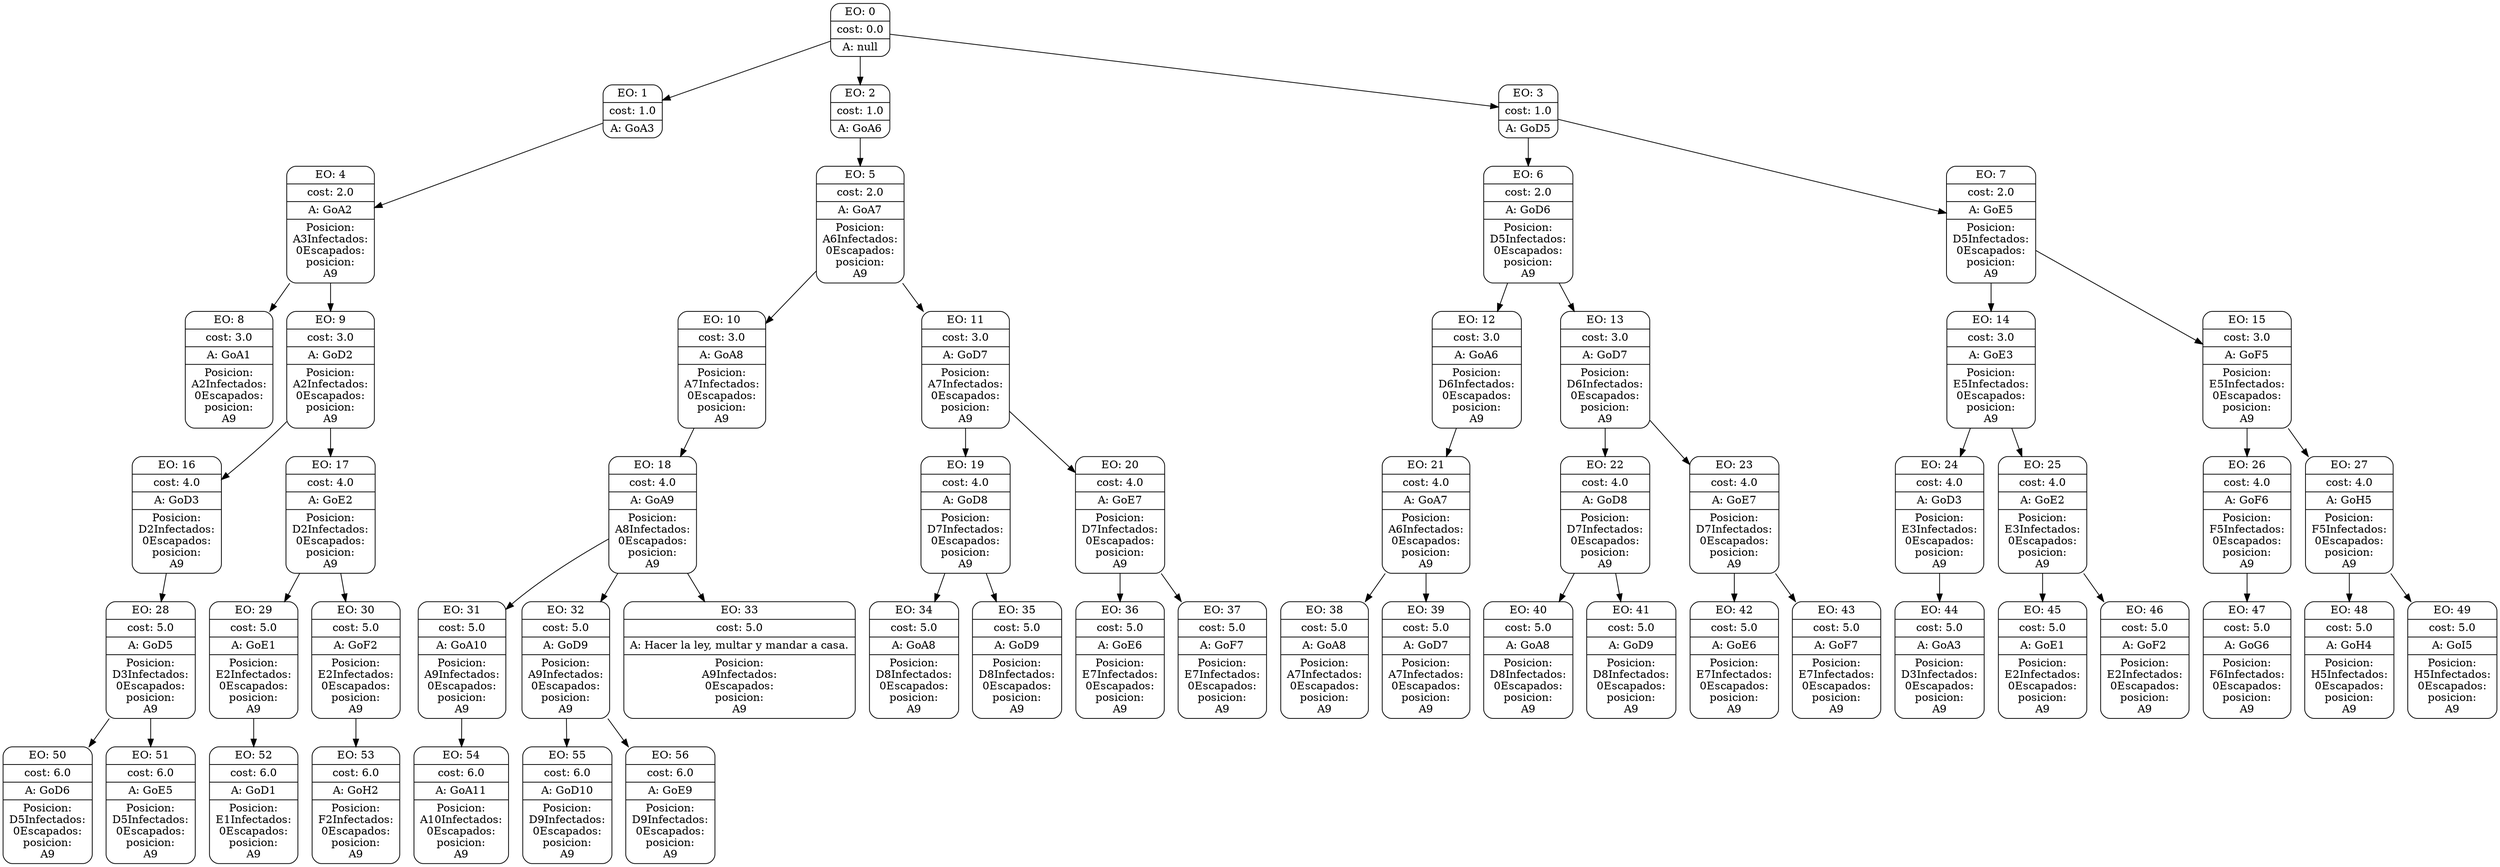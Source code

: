 digraph g {
node [shape = Mrecord];
nodo0[label="{EO: 0|cost: 0.0|A: null}"]
nodo1[label="{EO: 1|cost: 1.0|A: GoA3}"]
nodo4[label="{EO: 4|cost: 2.0|A: GoA2|Posicion:\nA3
Infectados:\n0
Escapados:\n
posicion:\nA9
}"]
nodo8[label="{EO: 8|cost: 3.0|A: GoA1|Posicion:\nA2
Infectados:\n0
Escapados:\n
posicion:\nA9
}"]

nodo4 -> nodo8;
nodo9[label="{EO: 9|cost: 3.0|A: GoD2|Posicion:\nA2
Infectados:\n0
Escapados:\n
posicion:\nA9
}"]
nodo16[label="{EO: 16|cost: 4.0|A: GoD3|Posicion:\nD2
Infectados:\n0
Escapados:\n
posicion:\nA9
}"]
nodo28[label="{EO: 28|cost: 5.0|A: GoD5|Posicion:\nD3
Infectados:\n0
Escapados:\n
posicion:\nA9
}"]
nodo50[label="{EO: 50|cost: 6.0|A: GoD6|Posicion:\nD5
Infectados:\n0
Escapados:\n
posicion:\nA9
}"]

nodo28 -> nodo50;
nodo51[label="{EO: 51|cost: 6.0|A: GoE5|Posicion:\nD5
Infectados:\n0
Escapados:\n
posicion:\nA9
}"]

nodo28 -> nodo51;

nodo16 -> nodo28;

nodo9 -> nodo16;
nodo17[label="{EO: 17|cost: 4.0|A: GoE2|Posicion:\nD2
Infectados:\n0
Escapados:\n
posicion:\nA9
}"]
nodo29[label="{EO: 29|cost: 5.0|A: GoE1|Posicion:\nE2
Infectados:\n0
Escapados:\n
posicion:\nA9
}"]
nodo52[label="{EO: 52|cost: 6.0|A: GoD1|Posicion:\nE1
Infectados:\n0
Escapados:\n
posicion:\nA9
}"]

nodo29 -> nodo52;

nodo17 -> nodo29;
nodo30[label="{EO: 30|cost: 5.0|A: GoF2|Posicion:\nE2
Infectados:\n0
Escapados:\n
posicion:\nA9
}"]
nodo53[label="{EO: 53|cost: 6.0|A: GoH2|Posicion:\nF2
Infectados:\n0
Escapados:\n
posicion:\nA9
}"]

nodo30 -> nodo53;

nodo17 -> nodo30;

nodo9 -> nodo17;

nodo4 -> nodo9;

nodo1 -> nodo4;

nodo0 -> nodo1;
nodo2[label="{EO: 2|cost: 1.0|A: GoA6}"]
nodo5[label="{EO: 5|cost: 2.0|A: GoA7|Posicion:\nA6
Infectados:\n0
Escapados:\n
posicion:\nA9
}"]
nodo10[label="{EO: 10|cost: 3.0|A: GoA8|Posicion:\nA7
Infectados:\n0
Escapados:\n
posicion:\nA9
}"]
nodo18[label="{EO: 18|cost: 4.0|A: GoA9|Posicion:\nA8
Infectados:\n0
Escapados:\n
posicion:\nA9
}"]
nodo31[label="{EO: 31|cost: 5.0|A: GoA10|Posicion:\nA9
Infectados:\n0
Escapados:\n
posicion:\nA9
}"]
nodo54[label="{EO: 54|cost: 6.0|A: GoA11|Posicion:\nA10
Infectados:\n0
Escapados:\n
posicion:\nA9
}"]

nodo31 -> nodo54;

nodo18 -> nodo31;
nodo32[label="{EO: 32|cost: 5.0|A: GoD9|Posicion:\nA9
Infectados:\n0
Escapados:\n
posicion:\nA9
}"]
nodo55[label="{EO: 55|cost: 6.0|A: GoD10|Posicion:\nD9
Infectados:\n0
Escapados:\n
posicion:\nA9
}"]

nodo32 -> nodo55;
nodo56[label="{EO: 56|cost: 6.0|A: GoE9|Posicion:\nD9
Infectados:\n0
Escapados:\n
posicion:\nA9
}"]

nodo32 -> nodo56;

nodo18 -> nodo32;
nodo33[label="{EO: 33|cost: 5.0|A: Hacer la ley, multar y mandar a casa.|Posicion:\nA9
Infectados:\n0
Escapados:\n
posicion:\nA9
}"]

nodo18 -> nodo33;

nodo10 -> nodo18;

nodo5 -> nodo10;
nodo11[label="{EO: 11|cost: 3.0|A: GoD7|Posicion:\nA7
Infectados:\n0
Escapados:\n
posicion:\nA9
}"]
nodo19[label="{EO: 19|cost: 4.0|A: GoD8|Posicion:\nD7
Infectados:\n0
Escapados:\n
posicion:\nA9
}"]
nodo34[label="{EO: 34|cost: 5.0|A: GoA8|Posicion:\nD8
Infectados:\n0
Escapados:\n
posicion:\nA9
}"]

nodo19 -> nodo34;
nodo35[label="{EO: 35|cost: 5.0|A: GoD9|Posicion:\nD8
Infectados:\n0
Escapados:\n
posicion:\nA9
}"]

nodo19 -> nodo35;

nodo11 -> nodo19;
nodo20[label="{EO: 20|cost: 4.0|A: GoE7|Posicion:\nD7
Infectados:\n0
Escapados:\n
posicion:\nA9
}"]
nodo36[label="{EO: 36|cost: 5.0|A: GoE6|Posicion:\nE7
Infectados:\n0
Escapados:\n
posicion:\nA9
}"]

nodo20 -> nodo36;
nodo37[label="{EO: 37|cost: 5.0|A: GoF7|Posicion:\nE7
Infectados:\n0
Escapados:\n
posicion:\nA9
}"]

nodo20 -> nodo37;

nodo11 -> nodo20;

nodo5 -> nodo11;

nodo2 -> nodo5;

nodo0 -> nodo2;
nodo3[label="{EO: 3|cost: 1.0|A: GoD5}"]
nodo6[label="{EO: 6|cost: 2.0|A: GoD6|Posicion:\nD5
Infectados:\n0
Escapados:\n
posicion:\nA9
}"]
nodo12[label="{EO: 12|cost: 3.0|A: GoA6|Posicion:\nD6
Infectados:\n0
Escapados:\n
posicion:\nA9
}"]
nodo21[label="{EO: 21|cost: 4.0|A: GoA7|Posicion:\nA6
Infectados:\n0
Escapados:\n
posicion:\nA9
}"]
nodo38[label="{EO: 38|cost: 5.0|A: GoA8|Posicion:\nA7
Infectados:\n0
Escapados:\n
posicion:\nA9
}"]

nodo21 -> nodo38;
nodo39[label="{EO: 39|cost: 5.0|A: GoD7|Posicion:\nA7
Infectados:\n0
Escapados:\n
posicion:\nA9
}"]

nodo21 -> nodo39;

nodo12 -> nodo21;

nodo6 -> nodo12;
nodo13[label="{EO: 13|cost: 3.0|A: GoD7|Posicion:\nD6
Infectados:\n0
Escapados:\n
posicion:\nA9
}"]
nodo22[label="{EO: 22|cost: 4.0|A: GoD8|Posicion:\nD7
Infectados:\n0
Escapados:\n
posicion:\nA9
}"]
nodo40[label="{EO: 40|cost: 5.0|A: GoA8|Posicion:\nD8
Infectados:\n0
Escapados:\n
posicion:\nA9
}"]

nodo22 -> nodo40;
nodo41[label="{EO: 41|cost: 5.0|A: GoD9|Posicion:\nD8
Infectados:\n0
Escapados:\n
posicion:\nA9
}"]

nodo22 -> nodo41;

nodo13 -> nodo22;
nodo23[label="{EO: 23|cost: 4.0|A: GoE7|Posicion:\nD7
Infectados:\n0
Escapados:\n
posicion:\nA9
}"]
nodo42[label="{EO: 42|cost: 5.0|A: GoE6|Posicion:\nE7
Infectados:\n0
Escapados:\n
posicion:\nA9
}"]

nodo23 -> nodo42;
nodo43[label="{EO: 43|cost: 5.0|A: GoF7|Posicion:\nE7
Infectados:\n0
Escapados:\n
posicion:\nA9
}"]

nodo23 -> nodo43;

nodo13 -> nodo23;

nodo6 -> nodo13;

nodo3 -> nodo6;
nodo7[label="{EO: 7|cost: 2.0|A: GoE5|Posicion:\nD5
Infectados:\n0
Escapados:\n
posicion:\nA9
}"]
nodo14[label="{EO: 14|cost: 3.0|A: GoE3|Posicion:\nE5
Infectados:\n0
Escapados:\n
posicion:\nA9
}"]
nodo24[label="{EO: 24|cost: 4.0|A: GoD3|Posicion:\nE3
Infectados:\n0
Escapados:\n
posicion:\nA9
}"]
nodo44[label="{EO: 44|cost: 5.0|A: GoA3|Posicion:\nD3
Infectados:\n0
Escapados:\n
posicion:\nA9
}"]

nodo24 -> nodo44;

nodo14 -> nodo24;
nodo25[label="{EO: 25|cost: 4.0|A: GoE2|Posicion:\nE3
Infectados:\n0
Escapados:\n
posicion:\nA9
}"]
nodo45[label="{EO: 45|cost: 5.0|A: GoE1|Posicion:\nE2
Infectados:\n0
Escapados:\n
posicion:\nA9
}"]

nodo25 -> nodo45;
nodo46[label="{EO: 46|cost: 5.0|A: GoF2|Posicion:\nE2
Infectados:\n0
Escapados:\n
posicion:\nA9
}"]

nodo25 -> nodo46;

nodo14 -> nodo25;

nodo7 -> nodo14;
nodo15[label="{EO: 15|cost: 3.0|A: GoF5|Posicion:\nE5
Infectados:\n0
Escapados:\n
posicion:\nA9
}"]
nodo26[label="{EO: 26|cost: 4.0|A: GoF6|Posicion:\nF5
Infectados:\n0
Escapados:\n
posicion:\nA9
}"]
nodo47[label="{EO: 47|cost: 5.0|A: GoG6|Posicion:\nF6
Infectados:\n0
Escapados:\n
posicion:\nA9
}"]

nodo26 -> nodo47;

nodo15 -> nodo26;
nodo27[label="{EO: 27|cost: 4.0|A: GoH5|Posicion:\nF5
Infectados:\n0
Escapados:\n
posicion:\nA9
}"]
nodo48[label="{EO: 48|cost: 5.0|A: GoH4|Posicion:\nH5
Infectados:\n0
Escapados:\n
posicion:\nA9
}"]

nodo27 -> nodo48;
nodo49[label="{EO: 49|cost: 5.0|A: GoI5|Posicion:\nH5
Infectados:\n0
Escapados:\n
posicion:\nA9
}"]

nodo27 -> nodo49;

nodo15 -> nodo27;

nodo7 -> nodo15;

nodo3 -> nodo7;

nodo0 -> nodo3;


}